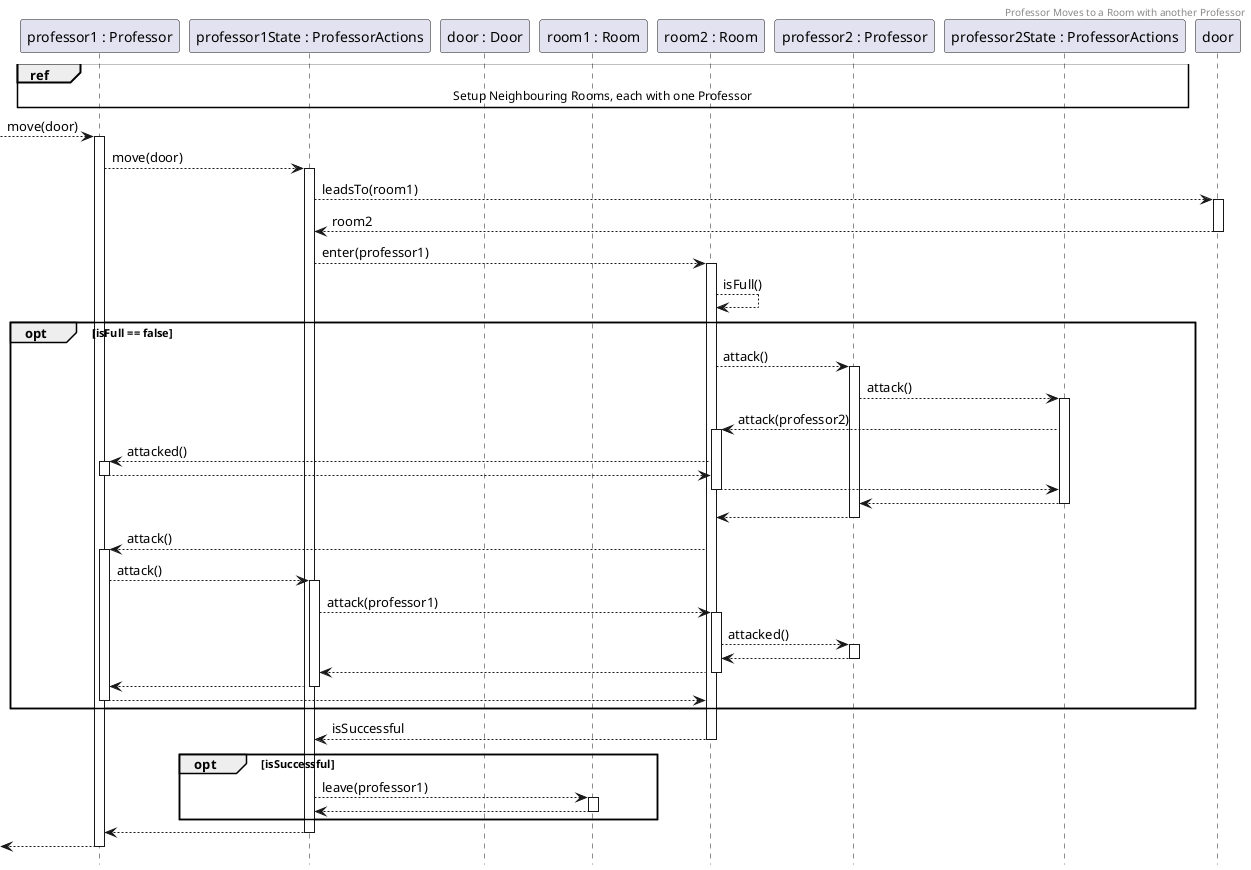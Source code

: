@startuml RoomSplitWithEffects
header Professor Moves to a Room with another Professor
hide footbox

participant P1 as "professor1 : Professor"
participant P1S as "professor1State : ProfessorActions"
participant D as "door : Door"
participant R1 as "room1 : Room"
participant R2 as "room2 : Room"
participant P2 as "professor2 : Professor"
participant P2S as "professor2State : ProfessorActions"
ref over P1, P2S : Setup Neighbouring Rooms, each with one Professor
--> P1 ++: move(door)
P1 --> P1S ++: move(door)
P1S --> door ++: leadsTo(room1)
return room2
P1S --> R2 ++ : enter(professor1)
R2 --> R2 : isFull()
opt isFull == false
    R2 --> P2 ++ : attack()
    P2 --> P2S ++ : attack()
    P2S --> R2 ++ : attack(professor2)
    R2 --> P1 ++: attacked()
    return
    return
    return
    return
    R2 --> P1 ++ : attack()
    P1 --> P1S ++ : attack()
    P1S --> R2 ++ : attack(professor1)
    R2 --> P2 ++: attacked()
    return
    return
    return
    return
end
return isSuccessful
opt isSuccessful
    P1S --> R1 ++ : leave(professor1)
    return
end
return 
return 


@enduml

